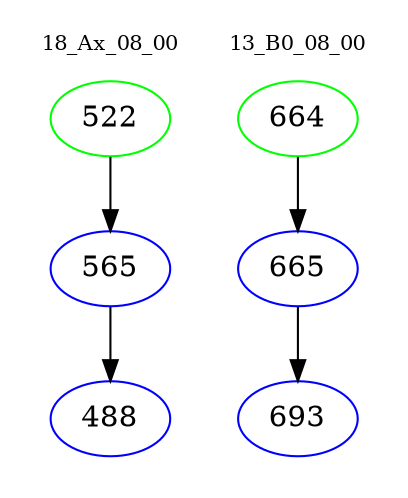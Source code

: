 digraph{
subgraph cluster_0 {
color = white
label = "18_Ax_08_00";
fontsize=10;
T0_522 [label="522", color="green"]
T0_522 -> T0_565 [color="black"]
T0_565 [label="565", color="blue"]
T0_565 -> T0_488 [color="black"]
T0_488 [label="488", color="blue"]
}
subgraph cluster_1 {
color = white
label = "13_B0_08_00";
fontsize=10;
T1_664 [label="664", color="green"]
T1_664 -> T1_665 [color="black"]
T1_665 [label="665", color="blue"]
T1_665 -> T1_693 [color="black"]
T1_693 [label="693", color="blue"]
}
}
